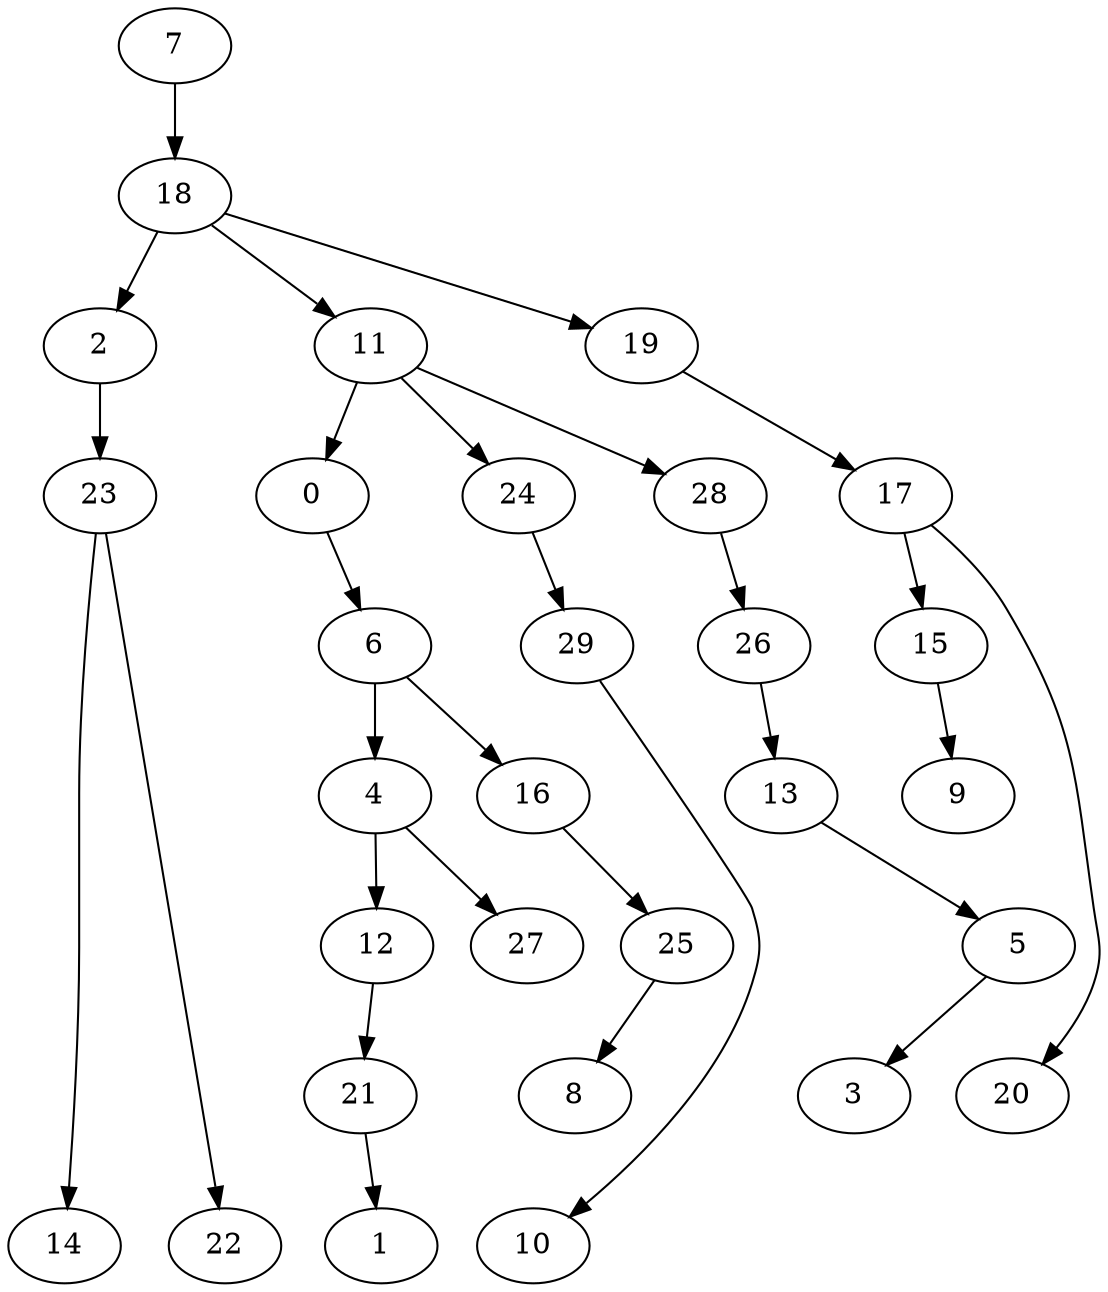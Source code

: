 digraph g {
0;
1;
2;
3;
4;
5;
6;
7;
8;
9;
10;
11;
12;
13;
14;
15;
16;
17;
18;
19;
20;
21;
22;
23;
24;
25;
26;
27;
28;
29;
0 -> 6 [weight=0];
2 -> 23 [weight=0];
4 -> 12 [weight=0];
4 -> 27 [weight=0];
5 -> 3 [weight=0];
6 -> 4 [weight=0];
6 -> 16 [weight=0];
7 -> 18 [weight=0];
11 -> 0 [weight=0];
11 -> 24 [weight=0];
11 -> 28 [weight=0];
12 -> 21 [weight=0];
13 -> 5 [weight=0];
15 -> 9 [weight=0];
16 -> 25 [weight=0];
17 -> 15 [weight=0];
17 -> 20 [weight=0];
18 -> 2 [weight=0];
18 -> 11 [weight=0];
18 -> 19 [weight=0];
19 -> 17 [weight=0];
21 -> 1 [weight=0];
23 -> 14 [weight=0];
23 -> 22 [weight=0];
24 -> 29 [weight=0];
25 -> 8 [weight=0];
26 -> 13 [weight=0];
28 -> 26 [weight=0];
29 -> 10 [weight=0];
}
